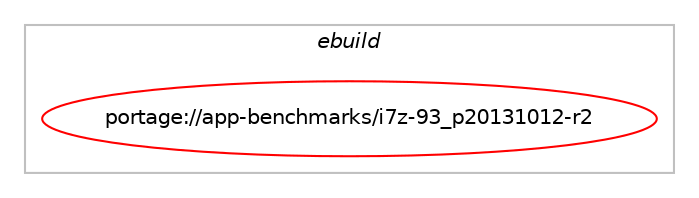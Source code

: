 digraph prolog {

# *************
# Graph options
# *************

newrank=true;
concentrate=true;
compound=true;
graph [rankdir=LR,fontname=Helvetica,fontsize=10,ranksep=1.5];#, ranksep=2.5, nodesep=0.2];
edge  [arrowhead=vee];
node  [fontname=Helvetica,fontsize=10];

# **********
# The ebuild
# **********

subgraph cluster_leftcol {
color=gray;
label=<<i>ebuild</i>>;
id [label="portage://app-benchmarks/i7z-93_p20131012-r2", color=red, width=4, href="../app-benchmarks/i7z-93_p20131012-r2.svg"];
}

# ****************
# The dependencies
# ****************

subgraph cluster_midcol {
color=gray;
label=<<i>dependencies</i>>;
subgraph cluster_compile {
fillcolor="#eeeeee";
style=filled;
label=<<i>compile</i>>;
# *** BEGIN UNKNOWN DEPENDENCY TYPE (TODO) ***
# id -> equal(use_conditional_group(positive,qt5,portage://app-benchmarks/i7z-93_p20131012-r2,[package_dependency(portage://app-benchmarks/i7z-93_p20131012-r2,install,no,dev-qt,qtcore,none,[,,],[slot(5)],[]),package_dependency(portage://app-benchmarks/i7z-93_p20131012-r2,install,no,dev-qt,qtgui,none,[,,],[slot(5)],[]),package_dependency(portage://app-benchmarks/i7z-93_p20131012-r2,install,no,dev-qt,qtwidgets,none,[,,],[slot(5)],[])]))
# *** END UNKNOWN DEPENDENCY TYPE (TODO) ***

# *** BEGIN UNKNOWN DEPENDENCY TYPE (TODO) ***
# id -> equal(package_dependency(portage://app-benchmarks/i7z-93_p20131012-r2,install,no,sys-libs,ncurses,none,[,,],[slot(0),equal],[]))
# *** END UNKNOWN DEPENDENCY TYPE (TODO) ***

}
subgraph cluster_compileandrun {
fillcolor="#eeeeee";
style=filled;
label=<<i>compile and run</i>>;
}
subgraph cluster_run {
fillcolor="#eeeeee";
style=filled;
label=<<i>run</i>>;
# *** BEGIN UNKNOWN DEPENDENCY TYPE (TODO) ***
# id -> equal(use_conditional_group(positive,qt5,portage://app-benchmarks/i7z-93_p20131012-r2,[package_dependency(portage://app-benchmarks/i7z-93_p20131012-r2,run,no,dev-qt,qtcore,none,[,,],[slot(5)],[]),package_dependency(portage://app-benchmarks/i7z-93_p20131012-r2,run,no,dev-qt,qtgui,none,[,,],[slot(5)],[]),package_dependency(portage://app-benchmarks/i7z-93_p20131012-r2,run,no,dev-qt,qtwidgets,none,[,,],[slot(5)],[])]))
# *** END UNKNOWN DEPENDENCY TYPE (TODO) ***

# *** BEGIN UNKNOWN DEPENDENCY TYPE (TODO) ***
# id -> equal(package_dependency(portage://app-benchmarks/i7z-93_p20131012-r2,run,no,sys-libs,ncurses,none,[,,],[slot(0),equal],[]))
# *** END UNKNOWN DEPENDENCY TYPE (TODO) ***

}
}

# **************
# The candidates
# **************

subgraph cluster_choices {
rank=same;
color=gray;
label=<<i>candidates</i>>;

}

}
